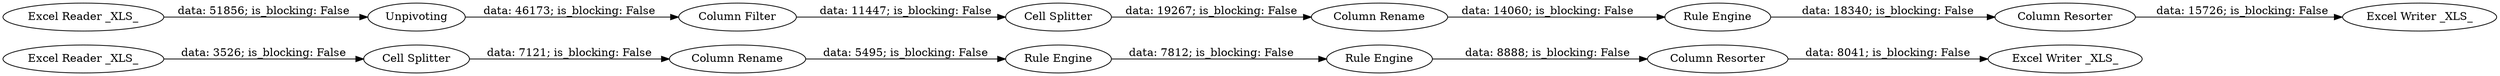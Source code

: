 digraph {
	"-2543219138364649289_13" [label="Rule Engine"]
	"-2543219138364649289_11" [label="Cell Splitter"]
	"-2543219138364649289_10" [label="Column Rename"]
	"-2543219138364649289_1" [label="Excel Reader _XLS_"]
	"-2543219138364649289_7" [label="Rule Engine"]
	"-2543219138364649289_4" [label="Column Rename"]
	"-2543219138364649289_9" [label="Rule Engine"]
	"-2543219138364649289_21" [label="Excel Writer _XLS_"]
	"-2543219138364649289_20" [label="Excel Writer _XLS_"]
	"-2543219138364649289_2" [label="Excel Reader _XLS_"]
	"-2543219138364649289_6" [label="Cell Splitter"]
	"-2543219138364649289_8" [label="Column Resorter"]
	"-2543219138364649289_5" [label="Column Filter"]
	"-2543219138364649289_3" [label=Unpivoting]
	"-2543219138364649289_12" [label="Column Resorter"]
	"-2543219138364649289_11" -> "-2543219138364649289_10" [label="data: 7121; is_blocking: False"]
	"-2543219138364649289_12" -> "-2543219138364649289_21" [label="data: 8041; is_blocking: False"]
	"-2543219138364649289_9" -> "-2543219138364649289_13" [label="data: 7812; is_blocking: False"]
	"-2543219138364649289_1" -> "-2543219138364649289_3" [label="data: 51856; is_blocking: False"]
	"-2543219138364649289_7" -> "-2543219138364649289_8" [label="data: 18340; is_blocking: False"]
	"-2543219138364649289_8" -> "-2543219138364649289_20" [label="data: 15726; is_blocking: False"]
	"-2543219138364649289_3" -> "-2543219138364649289_5" [label="data: 46173; is_blocking: False"]
	"-2543219138364649289_4" -> "-2543219138364649289_7" [label="data: 14060; is_blocking: False"]
	"-2543219138364649289_2" -> "-2543219138364649289_11" [label="data: 3526; is_blocking: False"]
	"-2543219138364649289_13" -> "-2543219138364649289_12" [label="data: 8888; is_blocking: False"]
	"-2543219138364649289_5" -> "-2543219138364649289_6" [label="data: 11447; is_blocking: False"]
	"-2543219138364649289_10" -> "-2543219138364649289_9" [label="data: 5495; is_blocking: False"]
	"-2543219138364649289_6" -> "-2543219138364649289_4" [label="data: 19267; is_blocking: False"]
	rankdir=LR
}
